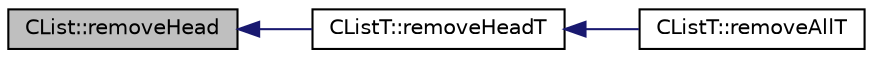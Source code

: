digraph "CList::removeHead"
{
  edge [fontname="Helvetica",fontsize="10",labelfontname="Helvetica",labelfontsize="10"];
  node [fontname="Helvetica",fontsize="10",shape=record];
  rankdir="LR";
  Node1 [label="CList::removeHead",height=0.2,width=0.4,color="black", fillcolor="grey75", style="filled" fontcolor="black"];
  Node1 -> Node2 [dir="back",color="midnightblue",fontsize="10",style="solid",fontname="Helvetica"];
  Node2 [label="CListT::removeHeadT",height=0.2,width=0.4,color="black", fillcolor="white", style="filled",URL="$da/d59/class_c_list_t.html#a8d5f6f7d4251425a6583f4ffe6ccdd37"];
  Node2 -> Node3 [dir="back",color="midnightblue",fontsize="10",style="solid",fontname="Helvetica"];
  Node3 [label="CListT::removeAllT",height=0.2,width=0.4,color="black", fillcolor="white", style="filled",URL="$da/d59/class_c_list_t.html#a33519401fb498e0b5f64e2da041726cc"];
}

